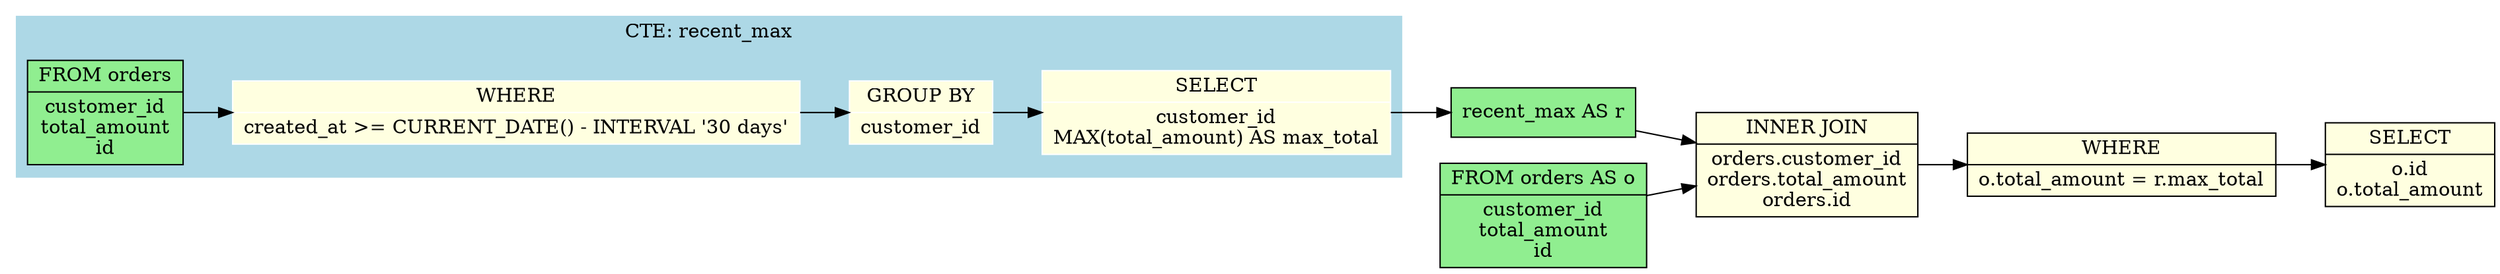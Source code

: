 digraph schema_flow {
  rankdir=LR;
  node [shape=record];

  // Source tables
  node_0 [label="FROM orders|customer_id\ntotal_amount\nid", style=filled, fillcolor=lightgreen];
  node_5 [label="FROM orders AS o|customer_id\ntotal_amount\nid", style=filled, fillcolor=lightgreen];

  node_6 [label="recent_max AS r", style=filled, fillcolor=lightgreen];
  // Operations

  subgraph cluster_node_4 {
    label="CTE: recent_max";
    style=filled;
    color=lightblue;
    node [style=filled,color=white];
    node_3 [label="SELECT|customer_id\nMAX(total_amount) AS max_total", style=filled, fillcolor=lightyellow];
    node_2 [label="GROUP BY|customer_id", style=filled, fillcolor=lightyellow];
    node_1 [label="WHERE|created_at \>= CURRENT_DATE() - INTERVAL '30 days'", style=filled, fillcolor=lightyellow];
    node_0 [label="FROM orders|customer_id\ntotal_amount\nid", style=filled, fillcolor=lightgreen];
    node_0 -> node_1;
    node_1 -> node_2;
    node_2 -> node_3;
  }
  node_8 [label="WHERE|o.total_amount = r.max_total", style=filled, fillcolor=lightyellow];
  node_9 [label="SELECT|o.id\no.total_amount", style=filled, fillcolor=lightyellow];

  // Data flow edges

  // JOIN operations with table info
  node_7 [label="INNER JOIN|orders.customer_id\norders.total_amount\norders.id", style=filled, fillcolor=lightyellow];
  node_5 -> node_7;
  node_6 -> node_7;
  node_3 -> node_6;
  node_7 -> node_8;
  node_8 -> node_9;
}